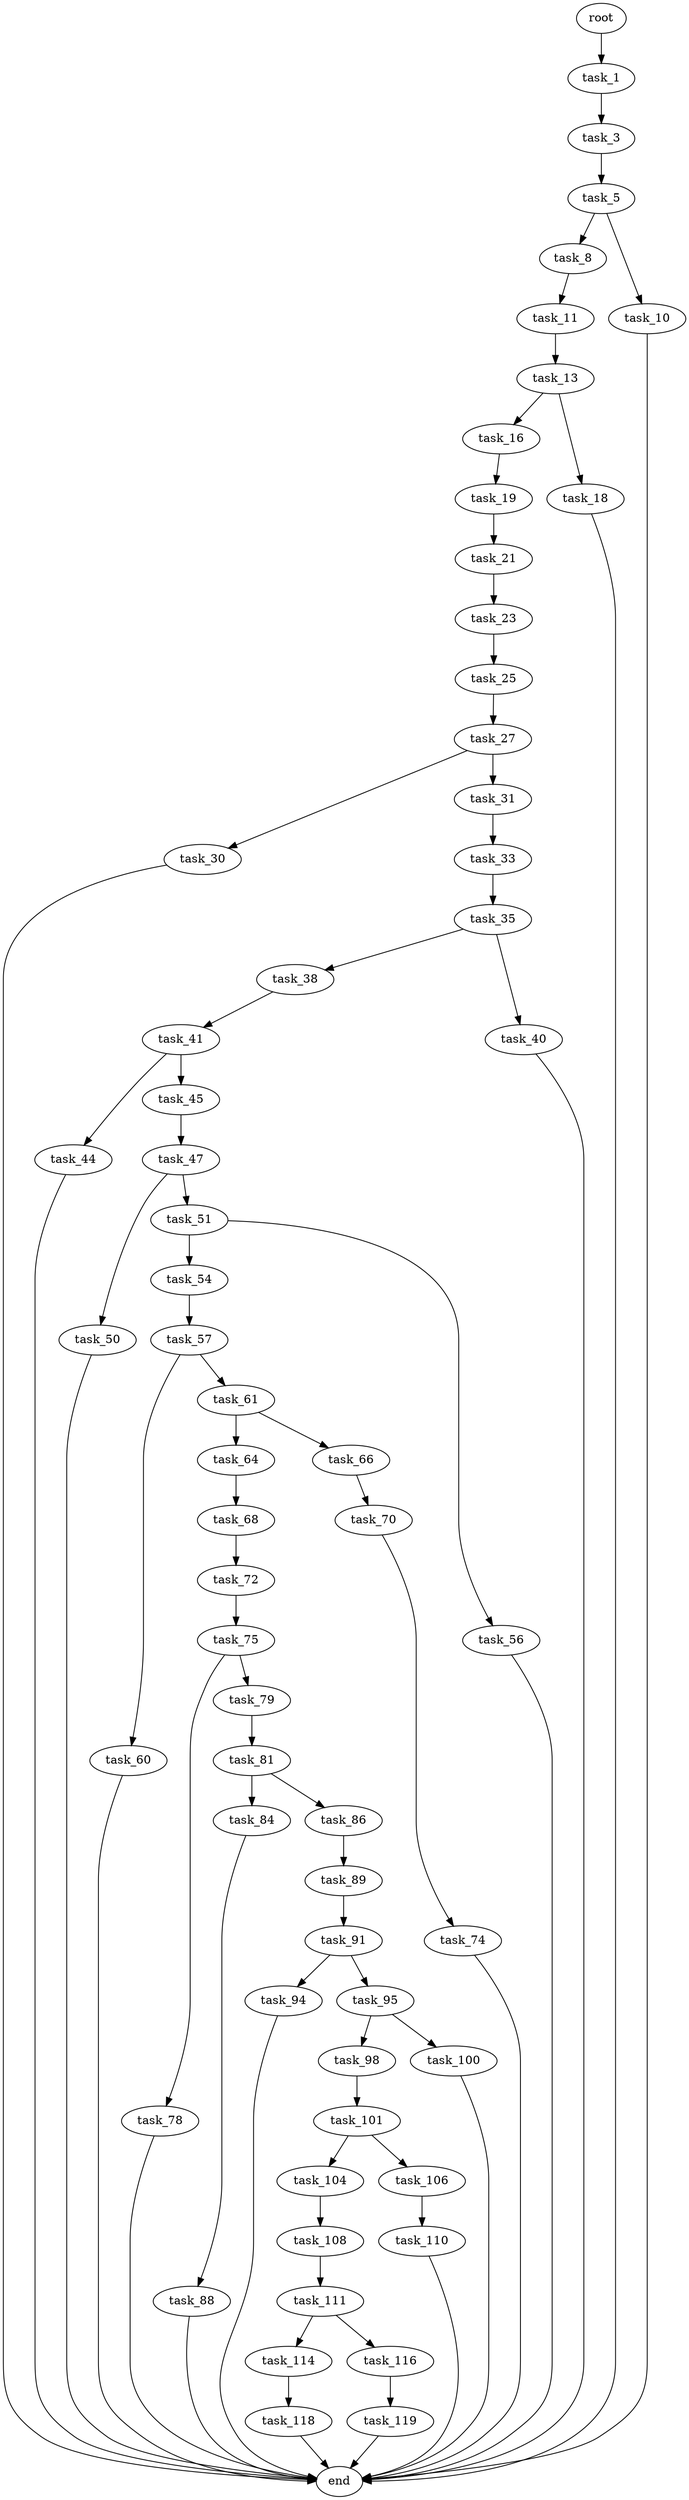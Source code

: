 digraph G {
  root [size="0.000000"];
  task_1 [size="68719476736.000000"];
  task_3 [size="115700735198.000000"];
  task_5 [size="206401762532.000000"];
  task_8 [size="8589934592.000000"];
  task_10 [size="2458615444.000000"];
  task_11 [size="6978169619.000000"];
  task_13 [size="134217728000.000000"];
  task_16 [size="29582762696.000000"];
  task_18 [size="134217728000.000000"];
  task_19 [size="289874528947.000000"];
  task_21 [size="68719476736.000000"];
  task_23 [size="231928233984.000000"];
  task_25 [size="34885090844.000000"];
  task_27 [size="231928233984.000000"];
  task_30 [size="1073741824000.000000"];
  task_31 [size="15550918769.000000"];
  task_33 [size="169921957515.000000"];
  task_35 [size="134217728000.000000"];
  task_38 [size="127907391136.000000"];
  task_40 [size="23809397702.000000"];
  task_41 [size="383687382215.000000"];
  task_44 [size="93638615646.000000"];
  task_45 [size="1073741824000.000000"];
  task_47 [size="35604676567.000000"];
  task_50 [size="719981327060.000000"];
  task_51 [size="83494069529.000000"];
  task_54 [size="2118125292.000000"];
  task_56 [size="1073741824000.000000"];
  task_57 [size="32783725083.000000"];
  task_60 [size="1073741824000.000000"];
  task_61 [size="28991029248.000000"];
  task_64 [size="7709378778.000000"];
  task_66 [size="368293445632.000000"];
  task_68 [size="8589934592.000000"];
  task_70 [size="448039532527.000000"];
  task_72 [size="28991029248.000000"];
  task_74 [size="611206473487.000000"];
  task_75 [size="3607859286.000000"];
  task_78 [size="1073741824000.000000"];
  task_79 [size="575918271706.000000"];
  task_81 [size="549755813888.000000"];
  task_84 [size="217575605613.000000"];
  task_86 [size="458279500180.000000"];
  task_88 [size="1073741824000.000000"];
  task_89 [size="549755813888.000000"];
  task_91 [size="134217728000.000000"];
  task_94 [size="28991029248.000000"];
  task_95 [size="28991029248.000000"];
  task_98 [size="549755813888.000000"];
  task_100 [size="728503939097.000000"];
  task_101 [size="414357006224.000000"];
  task_104 [size="368293445632.000000"];
  task_106 [size="8589934592.000000"];
  task_108 [size="23072913338.000000"];
  task_110 [size="547078112.000000"];
  task_111 [size="501508578603.000000"];
  task_114 [size="94660449927.000000"];
  task_116 [size="2652941188.000000"];
  task_118 [size="207931974428.000000"];
  task_119 [size="549755813888.000000"];
  end [size="0.000000"];

  root -> task_1 [size="1.000000"];
  task_1 -> task_3 [size="134217728.000000"];
  task_3 -> task_5 [size="134217728.000000"];
  task_5 -> task_8 [size="679477248.000000"];
  task_5 -> task_10 [size="679477248.000000"];
  task_8 -> task_11 [size="33554432.000000"];
  task_10 -> end [size="1.000000"];
  task_11 -> task_13 [size="134217728.000000"];
  task_13 -> task_16 [size="209715200.000000"];
  task_13 -> task_18 [size="209715200.000000"];
  task_16 -> task_19 [size="536870912.000000"];
  task_18 -> end [size="1.000000"];
  task_19 -> task_21 [size="209715200.000000"];
  task_21 -> task_23 [size="134217728.000000"];
  task_23 -> task_25 [size="301989888.000000"];
  task_25 -> task_27 [size="75497472.000000"];
  task_27 -> task_30 [size="301989888.000000"];
  task_27 -> task_31 [size="301989888.000000"];
  task_30 -> end [size="1.000000"];
  task_31 -> task_33 [size="301989888.000000"];
  task_33 -> task_35 [size="536870912.000000"];
  task_35 -> task_38 [size="209715200.000000"];
  task_35 -> task_40 [size="209715200.000000"];
  task_38 -> task_41 [size="209715200.000000"];
  task_40 -> end [size="1.000000"];
  task_41 -> task_44 [size="679477248.000000"];
  task_41 -> task_45 [size="679477248.000000"];
  task_44 -> end [size="1.000000"];
  task_45 -> task_47 [size="838860800.000000"];
  task_47 -> task_50 [size="33554432.000000"];
  task_47 -> task_51 [size="33554432.000000"];
  task_50 -> end [size="1.000000"];
  task_51 -> task_54 [size="209715200.000000"];
  task_51 -> task_56 [size="209715200.000000"];
  task_54 -> task_57 [size="209715200.000000"];
  task_56 -> end [size="1.000000"];
  task_57 -> task_60 [size="536870912.000000"];
  task_57 -> task_61 [size="536870912.000000"];
  task_60 -> end [size="1.000000"];
  task_61 -> task_64 [size="75497472.000000"];
  task_61 -> task_66 [size="75497472.000000"];
  task_64 -> task_68 [size="536870912.000000"];
  task_66 -> task_70 [size="411041792.000000"];
  task_68 -> task_72 [size="33554432.000000"];
  task_70 -> task_74 [size="679477248.000000"];
  task_72 -> task_75 [size="75497472.000000"];
  task_74 -> end [size="1.000000"];
  task_75 -> task_78 [size="75497472.000000"];
  task_75 -> task_79 [size="75497472.000000"];
  task_78 -> end [size="1.000000"];
  task_79 -> task_81 [size="411041792.000000"];
  task_81 -> task_84 [size="536870912.000000"];
  task_81 -> task_86 [size="536870912.000000"];
  task_84 -> task_88 [size="301989888.000000"];
  task_86 -> task_89 [size="838860800.000000"];
  task_88 -> end [size="1.000000"];
  task_89 -> task_91 [size="536870912.000000"];
  task_91 -> task_94 [size="209715200.000000"];
  task_91 -> task_95 [size="209715200.000000"];
  task_94 -> end [size="1.000000"];
  task_95 -> task_98 [size="75497472.000000"];
  task_95 -> task_100 [size="75497472.000000"];
  task_98 -> task_101 [size="536870912.000000"];
  task_100 -> end [size="1.000000"];
  task_101 -> task_104 [size="411041792.000000"];
  task_101 -> task_106 [size="411041792.000000"];
  task_104 -> task_108 [size="411041792.000000"];
  task_106 -> task_110 [size="33554432.000000"];
  task_108 -> task_111 [size="33554432.000000"];
  task_110 -> end [size="1.000000"];
  task_111 -> task_114 [size="536870912.000000"];
  task_111 -> task_116 [size="536870912.000000"];
  task_114 -> task_118 [size="134217728.000000"];
  task_116 -> task_119 [size="75497472.000000"];
  task_118 -> end [size="1.000000"];
  task_119 -> end [size="1.000000"];
}
